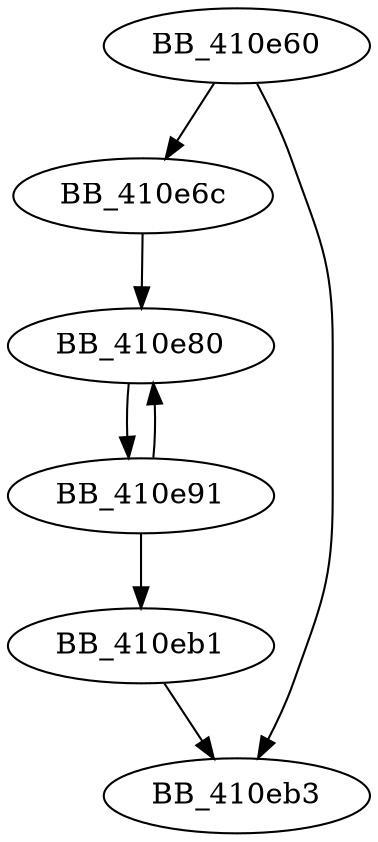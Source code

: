 DiGraph sub_410E60{
BB_410e60->BB_410e6c
BB_410e60->BB_410eb3
BB_410e6c->BB_410e80
BB_410e80->BB_410e91
BB_410e91->BB_410e80
BB_410e91->BB_410eb1
BB_410eb1->BB_410eb3
}

